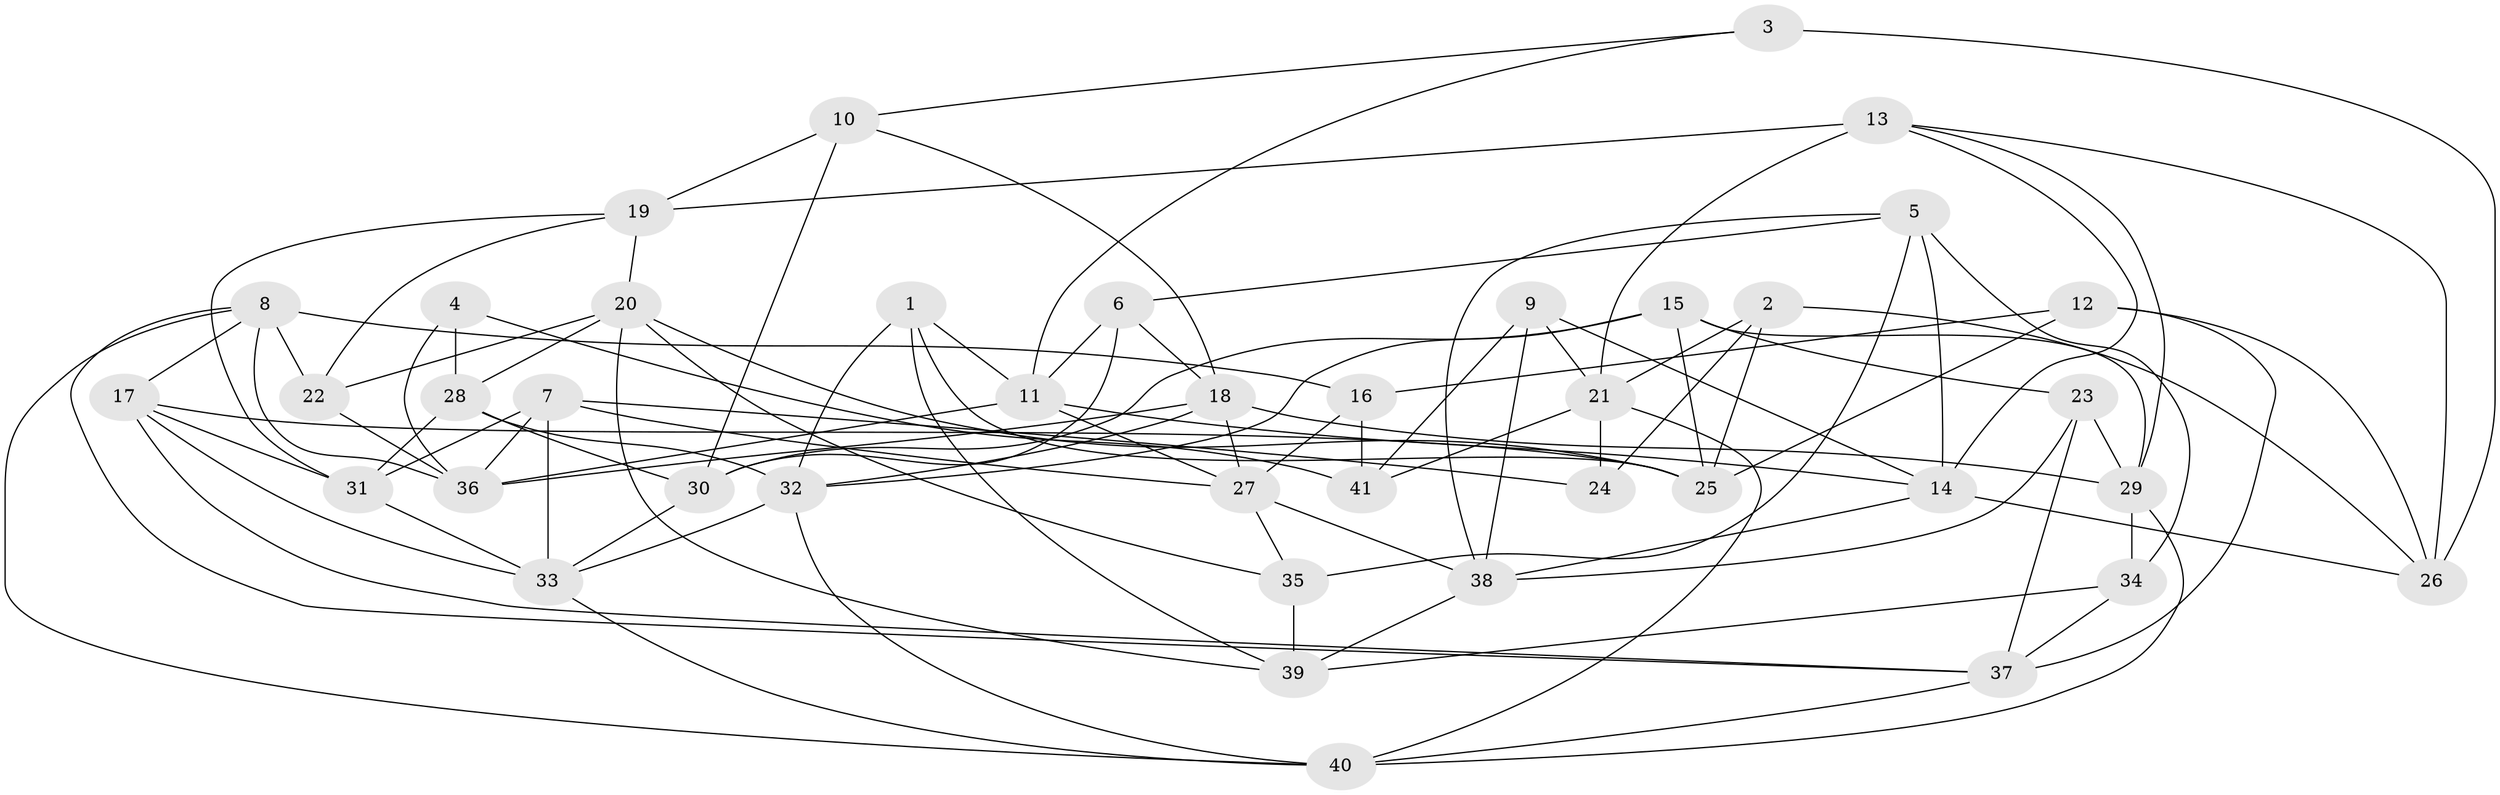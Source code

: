 // original degree distribution, {4: 1.0}
// Generated by graph-tools (version 1.1) at 2025/38/03/04/25 23:38:06]
// undirected, 41 vertices, 101 edges
graph export_dot {
  node [color=gray90,style=filled];
  1;
  2;
  3;
  4;
  5;
  6;
  7;
  8;
  9;
  10;
  11;
  12;
  13;
  14;
  15;
  16;
  17;
  18;
  19;
  20;
  21;
  22;
  23;
  24;
  25;
  26;
  27;
  28;
  29;
  30;
  31;
  32;
  33;
  34;
  35;
  36;
  37;
  38;
  39;
  40;
  41;
  1 -- 11 [weight=1.0];
  1 -- 25 [weight=1.0];
  1 -- 32 [weight=1.0];
  1 -- 39 [weight=1.0];
  2 -- 21 [weight=1.0];
  2 -- 24 [weight=1.0];
  2 -- 25 [weight=1.0];
  2 -- 26 [weight=1.0];
  3 -- 10 [weight=1.0];
  3 -- 11 [weight=1.0];
  3 -- 26 [weight=2.0];
  4 -- 28 [weight=2.0];
  4 -- 36 [weight=1.0];
  4 -- 41 [weight=1.0];
  5 -- 6 [weight=1.0];
  5 -- 14 [weight=1.0];
  5 -- 34 [weight=1.0];
  5 -- 35 [weight=2.0];
  5 -- 38 [weight=1.0];
  6 -- 11 [weight=1.0];
  6 -- 18 [weight=1.0];
  6 -- 30 [weight=1.0];
  7 -- 24 [weight=2.0];
  7 -- 27 [weight=1.0];
  7 -- 31 [weight=1.0];
  7 -- 33 [weight=1.0];
  7 -- 36 [weight=1.0];
  8 -- 16 [weight=1.0];
  8 -- 17 [weight=1.0];
  8 -- 22 [weight=1.0];
  8 -- 36 [weight=1.0];
  8 -- 37 [weight=1.0];
  8 -- 40 [weight=1.0];
  9 -- 14 [weight=1.0];
  9 -- 21 [weight=1.0];
  9 -- 38 [weight=1.0];
  9 -- 41 [weight=1.0];
  10 -- 18 [weight=1.0];
  10 -- 19 [weight=1.0];
  10 -- 30 [weight=1.0];
  11 -- 14 [weight=1.0];
  11 -- 27 [weight=1.0];
  11 -- 36 [weight=1.0];
  12 -- 16 [weight=1.0];
  12 -- 25 [weight=1.0];
  12 -- 26 [weight=1.0];
  12 -- 37 [weight=1.0];
  13 -- 14 [weight=1.0];
  13 -- 19 [weight=2.0];
  13 -- 21 [weight=1.0];
  13 -- 26 [weight=1.0];
  13 -- 29 [weight=1.0];
  14 -- 26 [weight=1.0];
  14 -- 38 [weight=1.0];
  15 -- 23 [weight=1.0];
  15 -- 25 [weight=1.0];
  15 -- 29 [weight=1.0];
  15 -- 30 [weight=2.0];
  15 -- 32 [weight=1.0];
  16 -- 27 [weight=1.0];
  16 -- 41 [weight=1.0];
  17 -- 25 [weight=1.0];
  17 -- 31 [weight=2.0];
  17 -- 33 [weight=1.0];
  17 -- 37 [weight=1.0];
  18 -- 27 [weight=1.0];
  18 -- 29 [weight=1.0];
  18 -- 32 [weight=1.0];
  18 -- 36 [weight=1.0];
  19 -- 20 [weight=1.0];
  19 -- 22 [weight=1.0];
  19 -- 31 [weight=1.0];
  20 -- 22 [weight=1.0];
  20 -- 25 [weight=1.0];
  20 -- 28 [weight=1.0];
  20 -- 35 [weight=1.0];
  20 -- 39 [weight=1.0];
  21 -- 24 [weight=1.0];
  21 -- 40 [weight=1.0];
  21 -- 41 [weight=1.0];
  22 -- 36 [weight=1.0];
  23 -- 29 [weight=1.0];
  23 -- 37 [weight=1.0];
  23 -- 38 [weight=1.0];
  27 -- 35 [weight=1.0];
  27 -- 38 [weight=1.0];
  28 -- 30 [weight=1.0];
  28 -- 31 [weight=1.0];
  28 -- 32 [weight=1.0];
  29 -- 34 [weight=1.0];
  29 -- 40 [weight=1.0];
  30 -- 33 [weight=1.0];
  31 -- 33 [weight=1.0];
  32 -- 33 [weight=1.0];
  32 -- 40 [weight=1.0];
  33 -- 40 [weight=1.0];
  34 -- 37 [weight=1.0];
  34 -- 39 [weight=1.0];
  35 -- 39 [weight=2.0];
  37 -- 40 [weight=1.0];
  38 -- 39 [weight=1.0];
}
